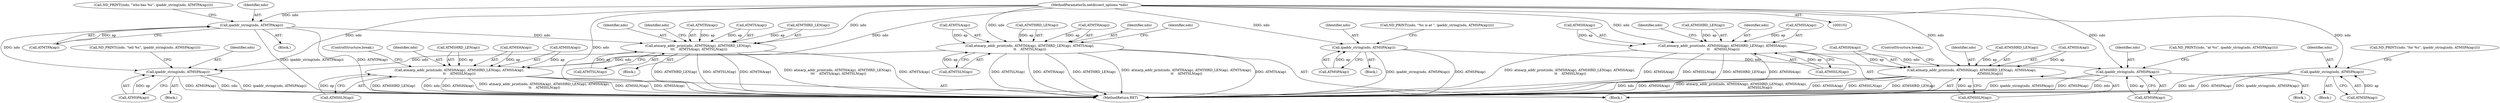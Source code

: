 digraph "1_tcpdump_13ab8d18617d616c7d343530f8a842e7143fb5cc_0@pointer" {
"1000103" [label="(MethodParameterIn,netdissect_options *ndo)"];
"1000238" [label="(Call,ipaddr_string(ndo, ATMTPA(ap)))"];
"1000252" [label="(Call,atmarp_addr_print(ndo, ATMTHA(ap), ATMTHRD_LEN(ap),\n \t\t\t    ATMTSA(ap), ATMTSLN(ap)))"];
"1000271" [label="(Call,ipaddr_string(ndo, ATMSPA(ap)))"];
"1000282" [label="(Call,ipaddr_string(ndo, ATMSPA(ap)))"];
"1000286" [label="(Call,atmarp_addr_print(ndo, ATMSHA(ap), ATMSHRD_LEN(ap), ATMSSA(ap),\n                                   ATMSSLN(ap)))"];
"1000302" [label="(Call,atmarp_addr_print(ndo, ATMTHA(ap), ATMTHRD_LEN(ap), ATMTSA(ap),\n\t\t    ATMTSLN(ap)))"];
"1000316" [label="(Call,atmarp_addr_print(ndo, ATMSHA(ap), ATMSHRD_LEN(ap), ATMSSA(ap),\n\t\t    ATMSSLN(ap)))"];
"1000328" [label="(Call,atmarp_addr_print(ndo, ATMSHA(ap), ATMSHRD_LEN(ap), ATMSSA(ap),\n \t\t    ATMSSLN(ap)))"];
"1000343" [label="(Call,ipaddr_string(ndo, ATMSPA(ap)))"];
"1000354" [label="(Call,ipaddr_string(ndo, ATMSPA(ap)))"];
"1000258" [label="(Call,ATMTSA(ap))"];
"1000282" [label="(Call,ipaddr_string(ndo, ATMSPA(ap)))"];
"1000317" [label="(Identifier,ndo)"];
"1000306" [label="(Call,ATMTHRD_LEN(ap))"];
"1000344" [label="(Identifier,ndo)"];
"1000330" [label="(Call,ATMSHA(ap))"];
"1000341" [label="(Block,)"];
"1000236" [label="(Block,)"];
"1000354" [label="(Call,ipaddr_string(ndo, ATMSPA(ap)))"];
"1000233" [label="(Call,ND_PRINT((ndo, \"who-has %s\", ipaddr_string(ndo, ATMTPA(ap)))))"];
"1000332" [label="(Call,ATMSHRD_LEN(ap))"];
"1000238" [label="(Call,ipaddr_string(ndo, ATMTPA(ap)))"];
"1000271" [label="(Call,ipaddr_string(ndo, ATMSPA(ap)))"];
"1000273" [label="(Call,ATMSPA(ap))"];
"1000231" [label="(Block,)"];
"1000260" [label="(Call,ATMTSLN(ap))"];
"1000103" [label="(MethodParameterIn,netdissect_options *ndo)"];
"1000320" [label="(Call,ATMSHRD_LEN(ap))"];
"1000240" [label="(Call,ATMTPA(ap))"];
"1000290" [label="(Call,ATMSHRD_LEN(ap))"];
"1000338" [label="(Call,ND_PRINT((ndo, \"at %s\", ipaddr_string(ndo, ATMSPA(ap)))))"];
"1000302" [label="(Call,atmarp_addr_print(ndo, ATMTHA(ap), ATMTHRD_LEN(ap), ATMTSA(ap),\n\t\t    ATMTSLN(ap)))"];
"1000288" [label="(Call,ATMSHA(ap))"];
"1000318" [label="(Call,ATMSHA(ap))"];
"1000322" [label="(Call,ATMSSA(ap))"];
"1000283" [label="(Identifier,ndo)"];
"1000340" [label="(Identifier,ndo)"];
"1000296" [label="(ControlStructure,break;)"];
"1000269" [label="(Block,)"];
"1000326" [label="(ControlStructure,break;)"];
"1000304" [label="(Call,ATMTHA(ap))"];
"1000352" [label="(Block,)"];
"1000328" [label="(Call,atmarp_addr_print(ndo, ATMSHA(ap), ATMSHRD_LEN(ap), ATMSSA(ap),\n \t\t    ATMSSLN(ap)))"];
"1000256" [label="(Call,ATMTHRD_LEN(ap))"];
"1000355" [label="(Identifier,ndo)"];
"1000316" [label="(Call,atmarp_addr_print(ndo, ATMSHA(ap), ATMSHRD_LEN(ap), ATMSSA(ap),\n\t\t    ATMSSLN(ap)))"];
"1000286" [label="(Call,atmarp_addr_print(ndo, ATMSHA(ap), ATMSHRD_LEN(ap), ATMSSA(ap),\n                                   ATMSSLN(ap)))"];
"1000303" [label="(Identifier,ndo)"];
"1000294" [label="(Call,ATMSSLN(ap))"];
"1000266" [label="(Call,ND_PRINT((ndo, \"tell %s\", ipaddr_string(ndo, ATMSPA(ap)))))"];
"1000272" [label="(Identifier,ndo)"];
"1000329" [label="(Identifier,ndo)"];
"1000280" [label="(Block,)"];
"1000356" [label="(Call,ATMSPA(ap))"];
"1000247" [label="(Block,)"];
"1000254" [label="(Call,ATMTHA(ap))"];
"1000277" [label="(Call,ND_PRINT((ndo, \"%s is-at \", ipaddr_string(ndo, ATMSPA(ap)))))"];
"1000253" [label="(Identifier,ndo)"];
"1000336" [label="(Call,ATMSSLN(ap))"];
"1000292" [label="(Call,ATMSSA(ap))"];
"1000287" [label="(Identifier,ndo)"];
"1000334" [label="(Call,ATMSSA(ap))"];
"1000345" [label="(Call,ATMSPA(ap))"];
"1000239" [label="(Identifier,ndo)"];
"1000310" [label="(Call,ATMTSLN(ap))"];
"1000264" [label="(Identifier,ndo)"];
"1000349" [label="(Call,ND_PRINT((ndo, \"for %s\", ipaddr_string(ndo, ATMSPA(ap)))))"];
"1000314" [label="(Identifier,ndo)"];
"1000381" [label="(MethodReturn,RET)"];
"1000343" [label="(Call,ipaddr_string(ndo, ATMSPA(ap)))"];
"1000252" [label="(Call,atmarp_addr_print(ndo, ATMTHA(ap), ATMTHRD_LEN(ap),\n \t\t\t    ATMTSA(ap), ATMTSLN(ap)))"];
"1000308" [label="(Call,ATMTSA(ap))"];
"1000284" [label="(Call,ATMSPA(ap))"];
"1000324" [label="(Call,ATMSSLN(ap))"];
"1000103" -> "1000102"  [label="AST: "];
"1000103" -> "1000381"  [label="DDG: ndo"];
"1000103" -> "1000238"  [label="DDG: ndo"];
"1000103" -> "1000252"  [label="DDG: ndo"];
"1000103" -> "1000271"  [label="DDG: ndo"];
"1000103" -> "1000282"  [label="DDG: ndo"];
"1000103" -> "1000286"  [label="DDG: ndo"];
"1000103" -> "1000302"  [label="DDG: ndo"];
"1000103" -> "1000316"  [label="DDG: ndo"];
"1000103" -> "1000328"  [label="DDG: ndo"];
"1000103" -> "1000343"  [label="DDG: ndo"];
"1000103" -> "1000354"  [label="DDG: ndo"];
"1000238" -> "1000236"  [label="AST: "];
"1000238" -> "1000240"  [label="CFG: "];
"1000239" -> "1000238"  [label="AST: "];
"1000240" -> "1000238"  [label="AST: "];
"1000233" -> "1000238"  [label="CFG: "];
"1000238" -> "1000381"  [label="DDG: ATMTPA(ap)"];
"1000238" -> "1000381"  [label="DDG: ipaddr_string(ndo, ATMTPA(ap))"];
"1000240" -> "1000238"  [label="DDG: ap"];
"1000238" -> "1000252"  [label="DDG: ndo"];
"1000238" -> "1000271"  [label="DDG: ndo"];
"1000252" -> "1000247"  [label="AST: "];
"1000252" -> "1000260"  [label="CFG: "];
"1000253" -> "1000252"  [label="AST: "];
"1000254" -> "1000252"  [label="AST: "];
"1000256" -> "1000252"  [label="AST: "];
"1000258" -> "1000252"  [label="AST: "];
"1000260" -> "1000252"  [label="AST: "];
"1000264" -> "1000252"  [label="CFG: "];
"1000252" -> "1000381"  [label="DDG: ATMTSLN(ap)"];
"1000252" -> "1000381"  [label="DDG: ATMTHA(ap)"];
"1000252" -> "1000381"  [label="DDG: atmarp_addr_print(ndo, ATMTHA(ap), ATMTHRD_LEN(ap),\n \t\t\t    ATMTSA(ap), ATMTSLN(ap))"];
"1000252" -> "1000381"  [label="DDG: ATMTSA(ap)"];
"1000252" -> "1000381"  [label="DDG: ATMTHRD_LEN(ap)"];
"1000254" -> "1000252"  [label="DDG: ap"];
"1000256" -> "1000252"  [label="DDG: ap"];
"1000258" -> "1000252"  [label="DDG: ap"];
"1000260" -> "1000252"  [label="DDG: ap"];
"1000252" -> "1000271"  [label="DDG: ndo"];
"1000271" -> "1000269"  [label="AST: "];
"1000271" -> "1000273"  [label="CFG: "];
"1000272" -> "1000271"  [label="AST: "];
"1000273" -> "1000271"  [label="AST: "];
"1000266" -> "1000271"  [label="CFG: "];
"1000271" -> "1000381"  [label="DDG: ATMSPA(ap)"];
"1000271" -> "1000381"  [label="DDG: ndo"];
"1000271" -> "1000381"  [label="DDG: ipaddr_string(ndo, ATMSPA(ap))"];
"1000273" -> "1000271"  [label="DDG: ap"];
"1000282" -> "1000280"  [label="AST: "];
"1000282" -> "1000284"  [label="CFG: "];
"1000283" -> "1000282"  [label="AST: "];
"1000284" -> "1000282"  [label="AST: "];
"1000277" -> "1000282"  [label="CFG: "];
"1000282" -> "1000381"  [label="DDG: ipaddr_string(ndo, ATMSPA(ap))"];
"1000282" -> "1000381"  [label="DDG: ATMSPA(ap)"];
"1000284" -> "1000282"  [label="DDG: ap"];
"1000282" -> "1000286"  [label="DDG: ndo"];
"1000286" -> "1000231"  [label="AST: "];
"1000286" -> "1000294"  [label="CFG: "];
"1000287" -> "1000286"  [label="AST: "];
"1000288" -> "1000286"  [label="AST: "];
"1000290" -> "1000286"  [label="AST: "];
"1000292" -> "1000286"  [label="AST: "];
"1000294" -> "1000286"  [label="AST: "];
"1000296" -> "1000286"  [label="CFG: "];
"1000286" -> "1000381"  [label="DDG: atmarp_addr_print(ndo, ATMSHA(ap), ATMSHRD_LEN(ap), ATMSSA(ap),\n                                   ATMSSLN(ap))"];
"1000286" -> "1000381"  [label="DDG: ATMSSA(ap)"];
"1000286" -> "1000381"  [label="DDG: ATMSSLN(ap)"];
"1000286" -> "1000381"  [label="DDG: ATMSHRD_LEN(ap)"];
"1000286" -> "1000381"  [label="DDG: ndo"];
"1000286" -> "1000381"  [label="DDG: ATMSHA(ap)"];
"1000288" -> "1000286"  [label="DDG: ap"];
"1000290" -> "1000286"  [label="DDG: ap"];
"1000292" -> "1000286"  [label="DDG: ap"];
"1000294" -> "1000286"  [label="DDG: ap"];
"1000302" -> "1000231"  [label="AST: "];
"1000302" -> "1000310"  [label="CFG: "];
"1000303" -> "1000302"  [label="AST: "];
"1000304" -> "1000302"  [label="AST: "];
"1000306" -> "1000302"  [label="AST: "];
"1000308" -> "1000302"  [label="AST: "];
"1000310" -> "1000302"  [label="AST: "];
"1000314" -> "1000302"  [label="CFG: "];
"1000302" -> "1000381"  [label="DDG: ATMTSLN(ap)"];
"1000302" -> "1000381"  [label="DDG: ATMTHA(ap)"];
"1000302" -> "1000381"  [label="DDG: ATMTHRD_LEN(ap)"];
"1000302" -> "1000381"  [label="DDG: atmarp_addr_print(ndo, ATMTHA(ap), ATMTHRD_LEN(ap), ATMTSA(ap),\n\t\t    ATMTSLN(ap))"];
"1000302" -> "1000381"  [label="DDG: ATMTSA(ap)"];
"1000304" -> "1000302"  [label="DDG: ap"];
"1000306" -> "1000302"  [label="DDG: ap"];
"1000308" -> "1000302"  [label="DDG: ap"];
"1000310" -> "1000302"  [label="DDG: ap"];
"1000302" -> "1000316"  [label="DDG: ndo"];
"1000316" -> "1000231"  [label="AST: "];
"1000316" -> "1000324"  [label="CFG: "];
"1000317" -> "1000316"  [label="AST: "];
"1000318" -> "1000316"  [label="AST: "];
"1000320" -> "1000316"  [label="AST: "];
"1000322" -> "1000316"  [label="AST: "];
"1000324" -> "1000316"  [label="AST: "];
"1000326" -> "1000316"  [label="CFG: "];
"1000316" -> "1000381"  [label="DDG: ATMSHA(ap)"];
"1000316" -> "1000381"  [label="DDG: atmarp_addr_print(ndo, ATMSHA(ap), ATMSHRD_LEN(ap), ATMSSA(ap),\n\t\t    ATMSSLN(ap))"];
"1000316" -> "1000381"  [label="DDG: ATMSSLN(ap)"];
"1000316" -> "1000381"  [label="DDG: ATMSSA(ap)"];
"1000316" -> "1000381"  [label="DDG: ATMSHRD_LEN(ap)"];
"1000316" -> "1000381"  [label="DDG: ndo"];
"1000318" -> "1000316"  [label="DDG: ap"];
"1000320" -> "1000316"  [label="DDG: ap"];
"1000322" -> "1000316"  [label="DDG: ap"];
"1000324" -> "1000316"  [label="DDG: ap"];
"1000328" -> "1000231"  [label="AST: "];
"1000328" -> "1000336"  [label="CFG: "];
"1000329" -> "1000328"  [label="AST: "];
"1000330" -> "1000328"  [label="AST: "];
"1000332" -> "1000328"  [label="AST: "];
"1000334" -> "1000328"  [label="AST: "];
"1000336" -> "1000328"  [label="AST: "];
"1000340" -> "1000328"  [label="CFG: "];
"1000328" -> "1000381"  [label="DDG: atmarp_addr_print(ndo, ATMSHA(ap), ATMSHRD_LEN(ap), ATMSSA(ap),\n \t\t    ATMSSLN(ap))"];
"1000328" -> "1000381"  [label="DDG: ATMSSA(ap)"];
"1000328" -> "1000381"  [label="DDG: ATMSSLN(ap)"];
"1000328" -> "1000381"  [label="DDG: ATMSHRD_LEN(ap)"];
"1000328" -> "1000381"  [label="DDG: ATMSHA(ap)"];
"1000330" -> "1000328"  [label="DDG: ap"];
"1000332" -> "1000328"  [label="DDG: ap"];
"1000334" -> "1000328"  [label="DDG: ap"];
"1000336" -> "1000328"  [label="DDG: ap"];
"1000328" -> "1000343"  [label="DDG: ndo"];
"1000343" -> "1000341"  [label="AST: "];
"1000343" -> "1000345"  [label="CFG: "];
"1000344" -> "1000343"  [label="AST: "];
"1000345" -> "1000343"  [label="AST: "];
"1000338" -> "1000343"  [label="CFG: "];
"1000343" -> "1000381"  [label="DDG: ndo"];
"1000343" -> "1000381"  [label="DDG: ipaddr_string(ndo, ATMSPA(ap))"];
"1000343" -> "1000381"  [label="DDG: ATMSPA(ap)"];
"1000345" -> "1000343"  [label="DDG: ap"];
"1000354" -> "1000352"  [label="AST: "];
"1000354" -> "1000356"  [label="CFG: "];
"1000355" -> "1000354"  [label="AST: "];
"1000356" -> "1000354"  [label="AST: "];
"1000349" -> "1000354"  [label="CFG: "];
"1000354" -> "1000381"  [label="DDG: ATMSPA(ap)"];
"1000354" -> "1000381"  [label="DDG: ipaddr_string(ndo, ATMSPA(ap))"];
"1000354" -> "1000381"  [label="DDG: ndo"];
"1000356" -> "1000354"  [label="DDG: ap"];
}
